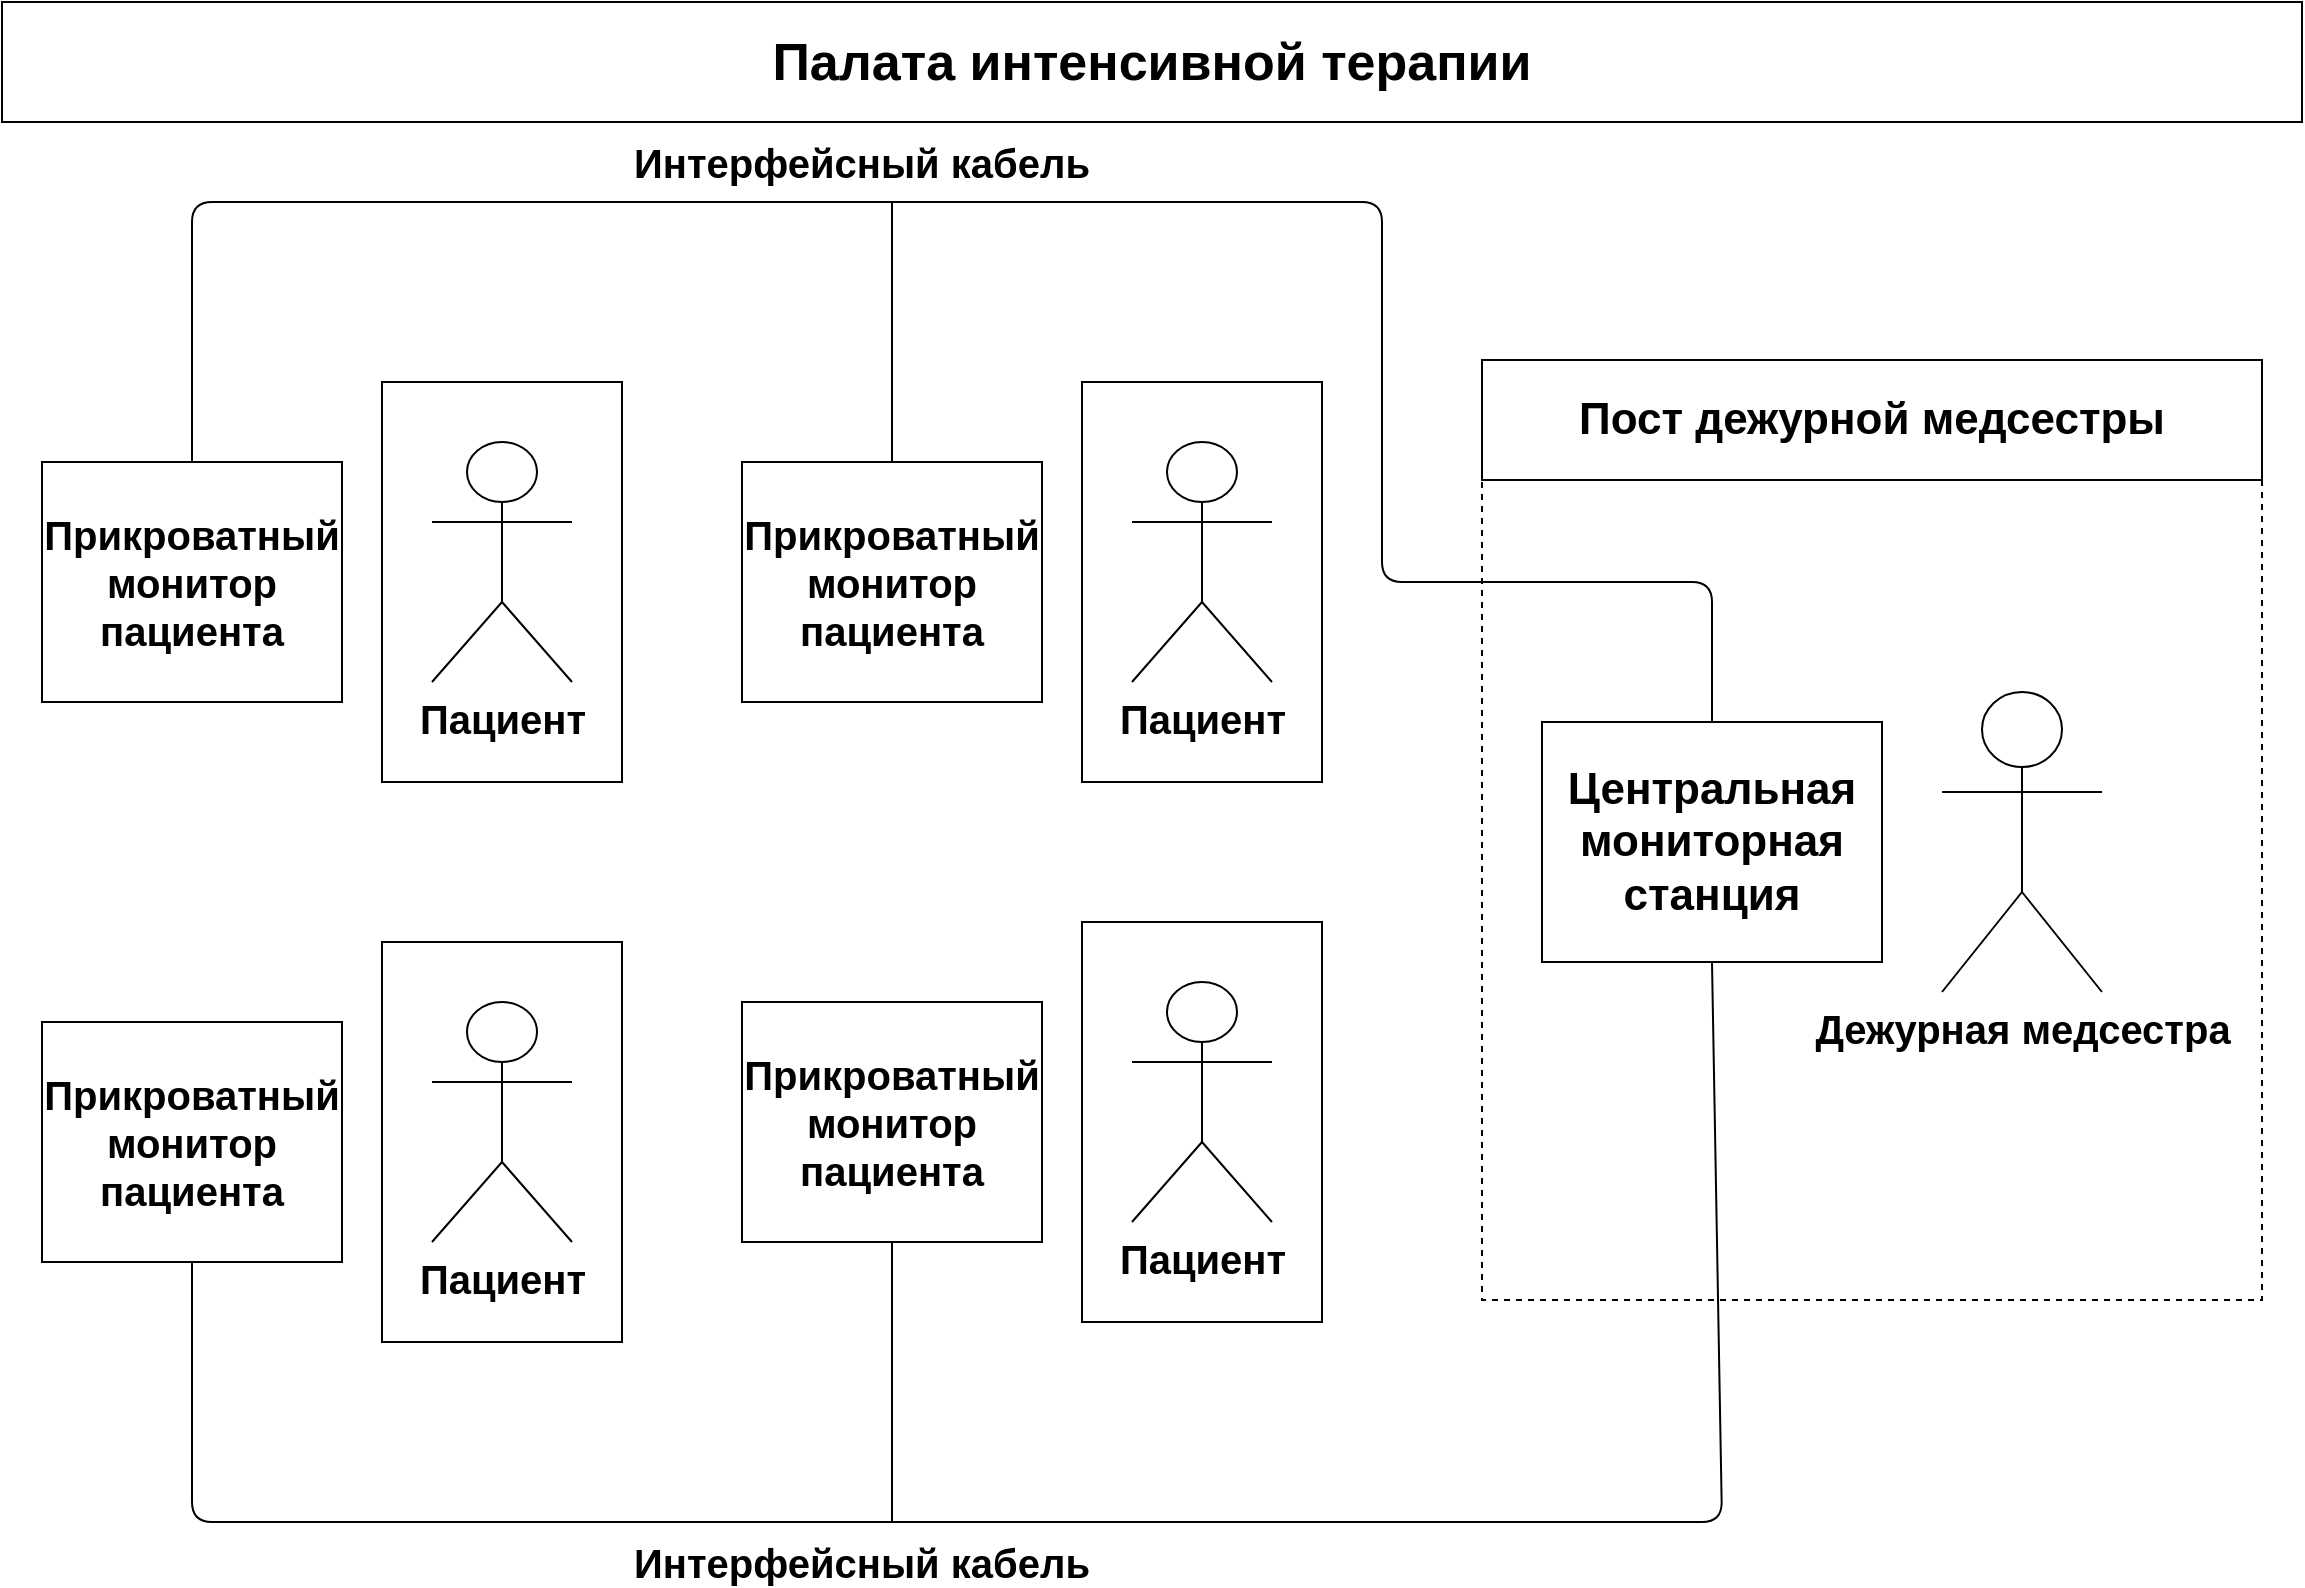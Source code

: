 <mxfile version="13.1.2" type="device"><diagram id="lbKKpd9TkMYz1yKVjN49" name="Page-1"><mxGraphModel dx="1673" dy="876" grid="1" gridSize="10" guides="1" tooltips="1" connect="1" arrows="1" fold="1" page="1" pageScale="1" pageWidth="1169" pageHeight="827" math="0" shadow="0"><root><mxCell id="0"/><mxCell id="1" parent="0"/><mxCell id="oTwUlg-3vLSaAWX_MJdd-22" value="" style="rounded=0;whiteSpace=wrap;html=1;dashed=1;" vertex="1" parent="1"><mxGeometry x="750" y="179" width="390" height="470" as="geometry"/></mxCell><mxCell id="oTwUlg-3vLSaAWX_MJdd-17" value="&lt;font style=&quot;font-size: 26px&quot;&gt;&lt;b&gt;Палата интенсивной терапии&lt;/b&gt;&lt;/font&gt;" style="rounded=0;whiteSpace=wrap;html=1;" vertex="1" parent="1"><mxGeometry x="10" width="1150" height="60" as="geometry"/></mxCell><mxCell id="oTwUlg-3vLSaAWX_MJdd-19" value="&lt;font style=&quot;font-size: 20px&quot;&gt;&lt;b&gt;Прикроватный&lt;br&gt;монитор&lt;br&gt;пациента&lt;/b&gt;&lt;/font&gt;" style="rounded=0;whiteSpace=wrap;html=1;" vertex="1" parent="1"><mxGeometry x="380" y="230" width="150" height="120" as="geometry"/></mxCell><mxCell id="oTwUlg-3vLSaAWX_MJdd-23" value="&lt;font style=&quot;font-size: 22px&quot;&gt;&lt;b&gt;Пост дежурной медсестры&lt;/b&gt;&lt;/font&gt;" style="rounded=0;whiteSpace=wrap;html=1;" vertex="1" parent="1"><mxGeometry x="750" y="179" width="390" height="60" as="geometry"/></mxCell><mxCell id="oTwUlg-3vLSaAWX_MJdd-24" value="&lt;font style=&quot;font-size: 22px&quot;&gt;&lt;b&gt;Центральная мониторная&lt;br&gt;станция&lt;/b&gt;&lt;/font&gt;" style="rounded=0;whiteSpace=wrap;html=1;" vertex="1" parent="1"><mxGeometry x="780" y="360" width="170" height="120" as="geometry"/></mxCell><mxCell id="oTwUlg-3vLSaAWX_MJdd-29" value="" style="group" vertex="1" connectable="0" parent="1"><mxGeometry x="200" y="190" width="120" height="200" as="geometry"/></mxCell><mxCell id="oTwUlg-3vLSaAWX_MJdd-25" value="" style="rounded=0;whiteSpace=wrap;html=1;rotation=-90;" vertex="1" parent="oTwUlg-3vLSaAWX_MJdd-29"><mxGeometry x="-40" y="40" width="200" height="120" as="geometry"/></mxCell><mxCell id="oTwUlg-3vLSaAWX_MJdd-26" value="&lt;font style=&quot;font-size: 20px&quot;&gt;&lt;b&gt;Пациент&lt;/b&gt;&lt;/font&gt;" style="shape=umlActor;verticalLabelPosition=bottom;labelBackgroundColor=#ffffff;verticalAlign=top;html=1;outlineConnect=0;" vertex="1" parent="oTwUlg-3vLSaAWX_MJdd-29"><mxGeometry x="25" y="30" width="70" height="120" as="geometry"/></mxCell><mxCell id="oTwUlg-3vLSaAWX_MJdd-30" value="" style="group" vertex="1" connectable="0" parent="1"><mxGeometry x="550" y="190" width="120" height="200" as="geometry"/></mxCell><mxCell id="oTwUlg-3vLSaAWX_MJdd-31" value="" style="rounded=0;whiteSpace=wrap;html=1;rotation=-90;" vertex="1" parent="oTwUlg-3vLSaAWX_MJdd-30"><mxGeometry x="-40" y="40" width="200" height="120" as="geometry"/></mxCell><mxCell id="oTwUlg-3vLSaAWX_MJdd-32" value="&lt;font style=&quot;font-size: 20px&quot;&gt;&lt;b&gt;Пациент&lt;/b&gt;&lt;/font&gt;" style="shape=umlActor;verticalLabelPosition=bottom;labelBackgroundColor=#ffffff;verticalAlign=top;html=1;outlineConnect=0;" vertex="1" parent="oTwUlg-3vLSaAWX_MJdd-30"><mxGeometry x="25" y="30" width="70" height="120" as="geometry"/></mxCell><mxCell id="oTwUlg-3vLSaAWX_MJdd-33" value="" style="group" vertex="1" connectable="0" parent="1"><mxGeometry x="200" y="470" width="120" height="200" as="geometry"/></mxCell><mxCell id="oTwUlg-3vLSaAWX_MJdd-34" value="" style="rounded=0;whiteSpace=wrap;html=1;rotation=-90;" vertex="1" parent="oTwUlg-3vLSaAWX_MJdd-33"><mxGeometry x="-40" y="40" width="200" height="120" as="geometry"/></mxCell><mxCell id="oTwUlg-3vLSaAWX_MJdd-35" value="&lt;font style=&quot;font-size: 20px&quot;&gt;&lt;b&gt;Пациент&lt;/b&gt;&lt;/font&gt;" style="shape=umlActor;verticalLabelPosition=bottom;labelBackgroundColor=#ffffff;verticalAlign=top;html=1;outlineConnect=0;" vertex="1" parent="oTwUlg-3vLSaAWX_MJdd-33"><mxGeometry x="25" y="30" width="70" height="120" as="geometry"/></mxCell><mxCell id="oTwUlg-3vLSaAWX_MJdd-36" value="" style="group" vertex="1" connectable="0" parent="1"><mxGeometry x="550" y="460" width="120" height="200" as="geometry"/></mxCell><mxCell id="oTwUlg-3vLSaAWX_MJdd-37" value="" style="rounded=0;whiteSpace=wrap;html=1;rotation=-90;" vertex="1" parent="oTwUlg-3vLSaAWX_MJdd-36"><mxGeometry x="-40" y="40" width="200" height="120" as="geometry"/></mxCell><mxCell id="oTwUlg-3vLSaAWX_MJdd-38" value="&lt;font style=&quot;font-size: 20px&quot;&gt;&lt;b&gt;Пациент&lt;/b&gt;&lt;/font&gt;" style="shape=umlActor;verticalLabelPosition=bottom;labelBackgroundColor=#ffffff;verticalAlign=top;html=1;outlineConnect=0;" vertex="1" parent="oTwUlg-3vLSaAWX_MJdd-36"><mxGeometry x="25" y="30" width="70" height="120" as="geometry"/></mxCell><mxCell id="oTwUlg-3vLSaAWX_MJdd-39" value="&lt;font style=&quot;font-size: 20px&quot;&gt;&lt;b&gt;Прикроватный&lt;br&gt;монитор&lt;br&gt;пациента&lt;/b&gt;&lt;/font&gt;" style="rounded=0;whiteSpace=wrap;html=1;" vertex="1" parent="1"><mxGeometry x="380" y="500" width="150" height="120" as="geometry"/></mxCell><mxCell id="oTwUlg-3vLSaAWX_MJdd-40" value="&lt;font style=&quot;font-size: 20px&quot;&gt;&lt;b&gt;Прикроватный&lt;br&gt;монитор&lt;br&gt;пациента&lt;/b&gt;&lt;/font&gt;" style="rounded=0;whiteSpace=wrap;html=1;" vertex="1" parent="1"><mxGeometry x="30" y="230" width="150" height="120" as="geometry"/></mxCell><mxCell id="oTwUlg-3vLSaAWX_MJdd-41" value="&lt;font style=&quot;font-size: 20px&quot;&gt;&lt;b&gt;Прикроватный&lt;br&gt;монитор&lt;br&gt;пациента&lt;/b&gt;&lt;/font&gt;" style="rounded=0;whiteSpace=wrap;html=1;" vertex="1" parent="1"><mxGeometry x="30" y="510" width="150" height="120" as="geometry"/></mxCell><mxCell id="oTwUlg-3vLSaAWX_MJdd-42" value="" style="endArrow=none;html=1;entryX=0.5;entryY=1;entryDx=0;entryDy=0;exitX=0.5;exitY=1;exitDx=0;exitDy=0;" edge="1" parent="1" source="oTwUlg-3vLSaAWX_MJdd-41" target="oTwUlg-3vLSaAWX_MJdd-24"><mxGeometry width="50" height="50" relative="1" as="geometry"><mxPoint x="600" y="510" as="sourcePoint"/><mxPoint x="650" y="460" as="targetPoint"/><Array as="points"><mxPoint x="105" y="760"/><mxPoint x="870" y="760"/></Array></mxGeometry></mxCell><mxCell id="oTwUlg-3vLSaAWX_MJdd-44" value="" style="endArrow=none;html=1;exitX=0.5;exitY=1;exitDx=0;exitDy=0;" edge="1" parent="1" source="oTwUlg-3vLSaAWX_MJdd-39"><mxGeometry width="50" height="50" relative="1" as="geometry"><mxPoint x="600" y="400" as="sourcePoint"/><mxPoint x="455" y="760" as="targetPoint"/></mxGeometry></mxCell><mxCell id="oTwUlg-3vLSaAWX_MJdd-45" value="" style="endArrow=none;html=1;exitX=0.5;exitY=0;exitDx=0;exitDy=0;entryX=0.5;entryY=0;entryDx=0;entryDy=0;" edge="1" parent="1" source="oTwUlg-3vLSaAWX_MJdd-40" target="oTwUlg-3vLSaAWX_MJdd-24"><mxGeometry width="50" height="50" relative="1" as="geometry"><mxPoint x="440" y="410" as="sourcePoint"/><mxPoint x="490" y="360" as="targetPoint"/><Array as="points"><mxPoint x="105" y="100"/><mxPoint x="700" y="100"/><mxPoint x="700" y="290"/><mxPoint x="865" y="290"/></Array></mxGeometry></mxCell><mxCell id="oTwUlg-3vLSaAWX_MJdd-46" value="" style="endArrow=none;html=1;entryX=0.5;entryY=0;entryDx=0;entryDy=0;" edge="1" parent="1" target="oTwUlg-3vLSaAWX_MJdd-19"><mxGeometry width="50" height="50" relative="1" as="geometry"><mxPoint x="455" y="100" as="sourcePoint"/><mxPoint x="490" y="360" as="targetPoint"/></mxGeometry></mxCell><mxCell id="oTwUlg-3vLSaAWX_MJdd-48" value="&lt;font style=&quot;font-size: 20px&quot;&gt;&lt;b&gt;Дежурная медсестра&lt;/b&gt;&lt;/font&gt;" style="shape=umlActor;verticalLabelPosition=bottom;labelBackgroundColor=#ffffff;verticalAlign=top;html=1;outlineConnect=0;" vertex="1" parent="1"><mxGeometry x="980" y="345" width="80" height="150" as="geometry"/></mxCell><mxCell id="oTwUlg-3vLSaAWX_MJdd-55" value="&lt;font style=&quot;font-size: 20px&quot;&gt;&lt;b&gt;Интерфейсный кабель&lt;/b&gt;&lt;/font&gt;" style="text;html=1;strokeColor=none;fillColor=none;align=center;verticalAlign=middle;whiteSpace=wrap;rounded=0;" vertex="1" parent="1"><mxGeometry x="290" y="770" width="300" height="20" as="geometry"/></mxCell><mxCell id="oTwUlg-3vLSaAWX_MJdd-56" value="&lt;font style=&quot;font-size: 20px&quot;&gt;&lt;b&gt;Интерфейсный кабель&lt;/b&gt;&lt;/font&gt;" style="text;html=1;strokeColor=none;fillColor=none;align=center;verticalAlign=middle;whiteSpace=wrap;rounded=0;" vertex="1" parent="1"><mxGeometry x="290" y="70" width="300" height="20" as="geometry"/></mxCell></root></mxGraphModel></diagram></mxfile>